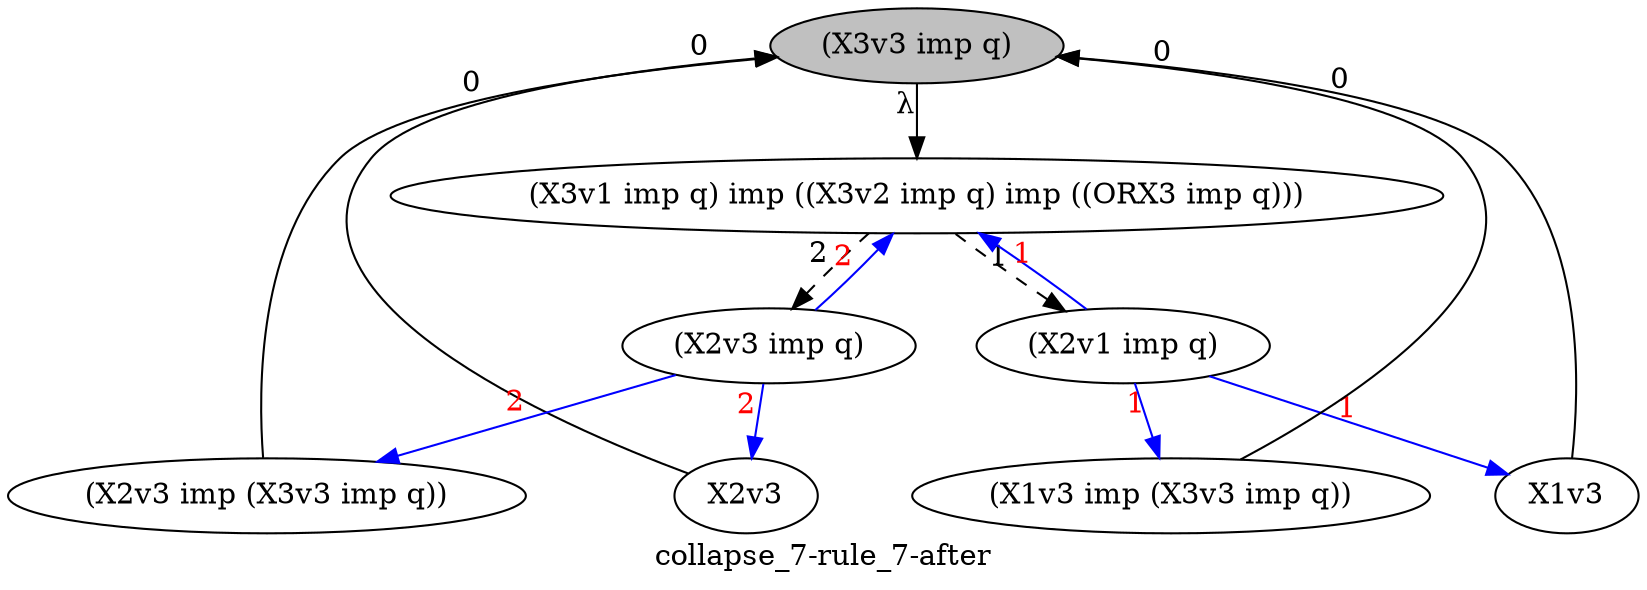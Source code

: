 strict digraph  {
	graph [collapsed_nodes="['32']",
		label="collapse_7-rule_7-after"
	];
	node [label="\N"];
	32	 [ancestor_target=False,
		fillcolor=grey,
		formula="(X3v3 imp q)",
		hypothesis=False,
		label="(X3v3 imp q)",
		style=filled];
	36	 [ancestor_target=True,
		formula="(X3v1 imp q) imp ((X3v2 imp q) imp ((ORX3 imp q)))",
		hypothesis=False,
		label="(X3v1 imp q) imp ((X3v2 imp q) imp ((ORX3 imp q)))"];
	32 -> 36	 [ancestor=False,
		dependencies=None,
		xlabel=<&#955;>];
	31	 [ancestor_target=True,
		formula="(X2v3 imp (X3v3 imp q))",
		hypothesis=False,
		label="(X2v3 imp (X3v3 imp q))"];
	31 -> 32	 [ancestor=False,
		dependencies=00000000000000000000000000000000000010000000000000000000,
		xlabel=0];
	30	 [ancestor_target=True,
		formula=X2v3,
		hypothesis=False,
		label=X2v3];
	30 -> 32	 [ancestor=False,
		dependencies=00010000000000000000000000000000000000000000000000000000,
		xlabel=0];
	40	 [ancestor_target=False,
		formula="(X2v3 imp q)",
		hypothesis=False,
		label="(X2v3 imp q)"];
	36 -> 40	 [composed=True,
		style=dashed,
		xlabel=2];
	107	 [ancestor_target=False,
		formula="(X2v1 imp q)",
		hypothesis=False,
		label="(X2v1 imp q)"];
	36 -> 107	 [composed=True,
		style=dashed,
		xlabel=1];
	40 -> 31	 [ancestor=True,
		color=blue,
		fontcolor=red,
		path=2,
		xlabel=2];
	40 -> 30	 [ancestor=True,
		color=blue,
		fontcolor=red,
		path=2,
		xlabel=2];
	40 -> 36	 [ancestor=True,
		color=blue,
		fontcolor=red,
		path=2,
		xlabel=2];
	98	 [ancestor_target=True,
		formula="(X1v3 imp (X3v3 imp q))",
		hypothesis=False,
		label="(X1v3 imp (X3v3 imp q))"];
	98 -> 32	 [ancestor=False,
		dependencies=00000000000000000000000000000000000000000100000000000000,
		xlabel=0];
	107 -> 36	 [ancestor=True,
		color=blue,
		fontcolor=red,
		path=1,
		xlabel=1];
	107 -> 98	 [ancestor=True,
		color=blue,
		fontcolor=red,
		path=1,
		xlabel=1];
	97	 [ancestor_target=True,
		formula=X1v3,
		hypothesis=False,
		label=X1v3];
	107 -> 97	 [ancestor=True,
		color=blue,
		fontcolor=red,
		path=1,
		xlabel=1];
	97 -> 32	 [ancestor=False,
		dependencies=00000000000000000000001000000000000000000000000000000000,
		xlabel=0];
}
